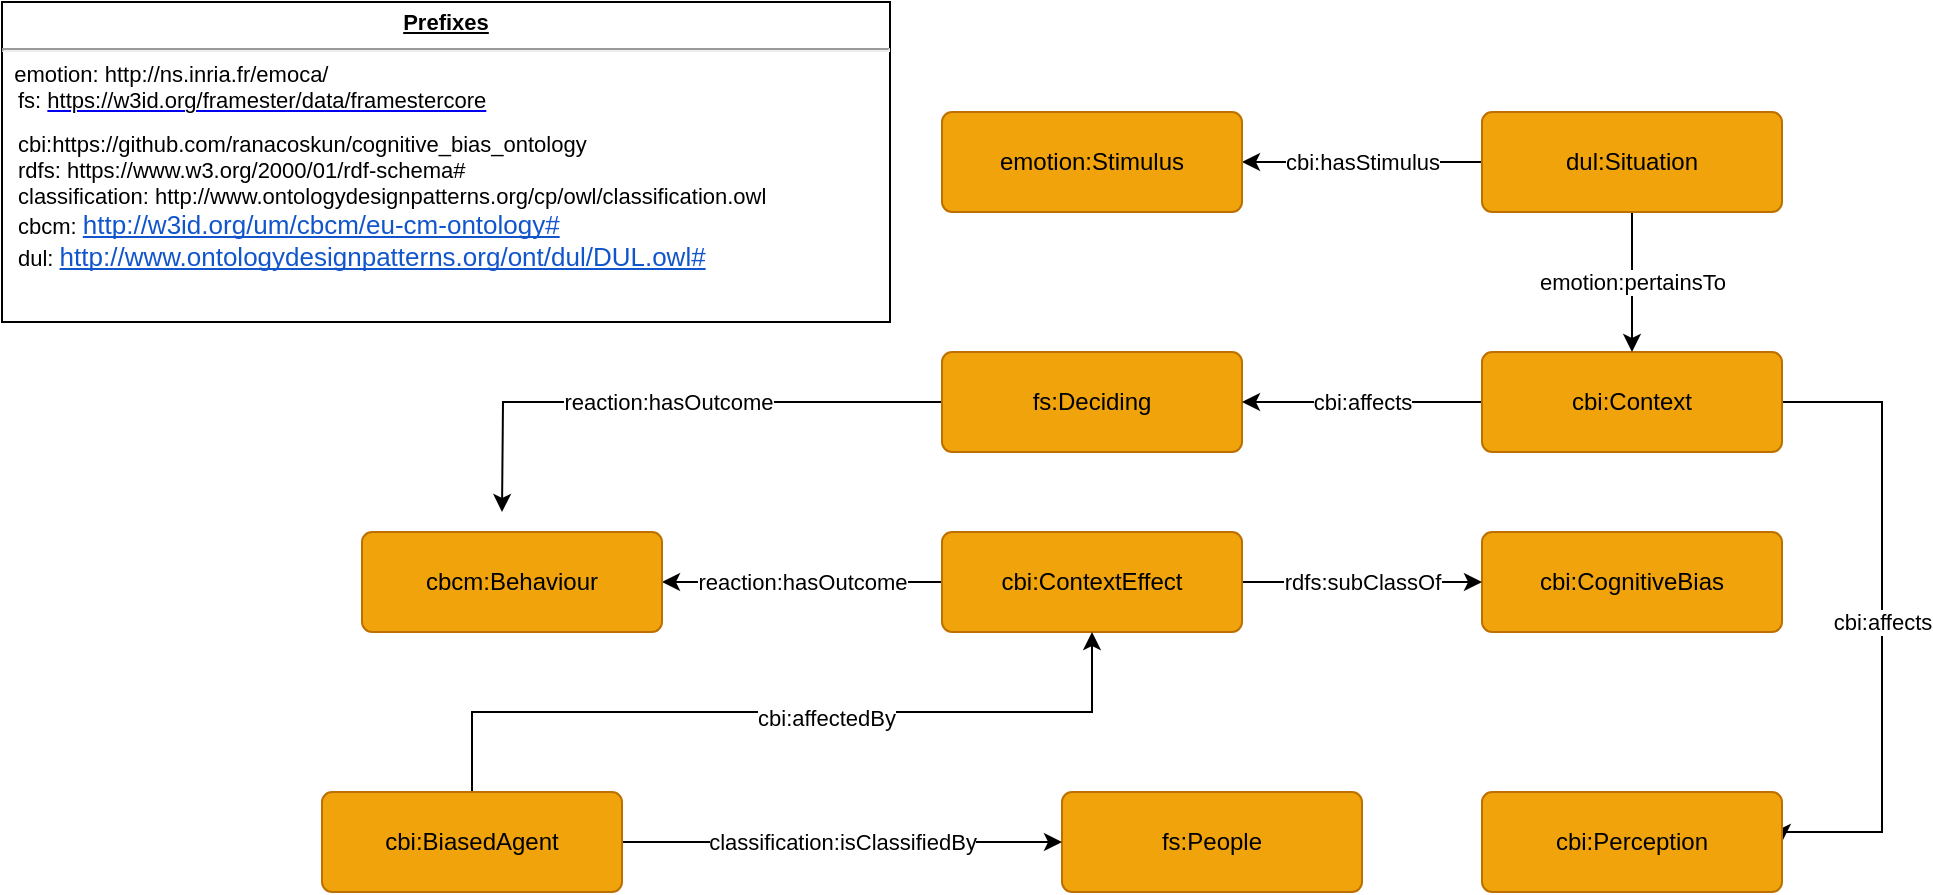 <mxfile version="23.1.5" type="device">
  <diagram name="Page-1" id="DdEg1cDVtEoIRPBLH_Wo">
    <mxGraphModel dx="1877" dy="621" grid="1" gridSize="10" guides="1" tooltips="1" connect="1" arrows="1" fold="1" page="1" pageScale="1" pageWidth="827" pageHeight="1169" math="0" shadow="0">
      <root>
        <mxCell id="0" />
        <mxCell id="1" parent="0" />
        <mxCell id="mXtGVu5ud28bIMlFbWb--1" value="cbi:CognitiveBias" style="rounded=1;arcSize=10;whiteSpace=wrap;html=1;align=center;fillColor=#f0a30a;strokeColor=#BD7000;fontColor=#000000;" parent="1" vertex="1">
          <mxGeometry x="510" y="360" width="150" height="50" as="geometry" />
        </mxCell>
        <mxCell id="mXtGVu5ud28bIMlFbWb--11" value="rdfs:subClassOf" style="edgeStyle=orthogonalEdgeStyle;rounded=0;orthogonalLoop=1;jettySize=auto;html=1;entryX=0;entryY=0.5;entryDx=0;entryDy=0;" parent="1" source="mXtGVu5ud28bIMlFbWb--4" target="mXtGVu5ud28bIMlFbWb--1" edge="1">
          <mxGeometry relative="1" as="geometry" />
        </mxCell>
        <mxCell id="mXtGVu5ud28bIMlFbWb--12" value="reaction:hasOutcome" style="edgeStyle=orthogonalEdgeStyle;rounded=0;orthogonalLoop=1;jettySize=auto;html=1;" parent="1" source="mXtGVu5ud28bIMlFbWb--4" target="mXtGVu5ud28bIMlFbWb--8" edge="1">
          <mxGeometry relative="1" as="geometry" />
        </mxCell>
        <mxCell id="mXtGVu5ud28bIMlFbWb--4" value="cbi:ContextEffect" style="rounded=1;arcSize=10;whiteSpace=wrap;html=1;align=center;fillColor=#f0a30a;strokeColor=#BD7000;fontColor=#000000;" parent="1" vertex="1">
          <mxGeometry x="240" y="360" width="150" height="50" as="geometry" />
        </mxCell>
        <mxCell id="mXtGVu5ud28bIMlFbWb--13" value="reaction:hasOutcome" style="edgeStyle=orthogonalEdgeStyle;rounded=0;orthogonalLoop=1;jettySize=auto;html=1;" parent="1" source="mXtGVu5ud28bIMlFbWb--5" edge="1">
          <mxGeometry relative="1" as="geometry">
            <mxPoint x="20" y="350" as="targetPoint" />
          </mxGeometry>
        </mxCell>
        <mxCell id="mXtGVu5ud28bIMlFbWb--5" value="fs:Deciding" style="rounded=1;arcSize=10;whiteSpace=wrap;html=1;align=center;fillColor=#f0a30a;strokeColor=#BD7000;fontColor=#000000;" parent="1" vertex="1">
          <mxGeometry x="240" y="270" width="150" height="50" as="geometry" />
        </mxCell>
        <mxCell id="mXtGVu5ud28bIMlFbWb--14" value="cbi:affects" style="edgeStyle=orthogonalEdgeStyle;rounded=0;orthogonalLoop=1;jettySize=auto;html=1;entryX=1;entryY=0.5;entryDx=0;entryDy=0;" parent="1" source="mXtGVu5ud28bIMlFbWb--6" target="mXtGVu5ud28bIMlFbWb--5" edge="1">
          <mxGeometry relative="1" as="geometry" />
        </mxCell>
        <mxCell id="mXtGVu5ud28bIMlFbWb--15" value="cbi:affects" style="edgeStyle=orthogonalEdgeStyle;rounded=0;orthogonalLoop=1;jettySize=auto;html=1;entryX=1;entryY=0.5;entryDx=0;entryDy=0;" parent="1" source="mXtGVu5ud28bIMlFbWb--6" target="mXtGVu5ud28bIMlFbWb--9" edge="1">
          <mxGeometry relative="1" as="geometry">
            <Array as="points">
              <mxPoint x="710" y="295" />
              <mxPoint x="710" y="510" />
              <mxPoint x="660" y="510" />
            </Array>
          </mxGeometry>
        </mxCell>
        <mxCell id="mXtGVu5ud28bIMlFbWb--6" value="cbi:Context" style="rounded=1;arcSize=10;whiteSpace=wrap;html=1;align=center;fillColor=#f0a30a;strokeColor=#BD7000;fontColor=#000000;" parent="1" vertex="1">
          <mxGeometry x="510" y="270" width="150" height="50" as="geometry" />
        </mxCell>
        <mxCell id="mXtGVu5ud28bIMlFbWb--16" value="emotion:pertainsTo" style="edgeStyle=orthogonalEdgeStyle;rounded=0;orthogonalLoop=1;jettySize=auto;html=1;entryX=0.5;entryY=0;entryDx=0;entryDy=0;" parent="1" source="mXtGVu5ud28bIMlFbWb--7" target="mXtGVu5ud28bIMlFbWb--6" edge="1">
          <mxGeometry relative="1" as="geometry" />
        </mxCell>
        <mxCell id="mXtGVu5ud28bIMlFbWb--17" value="cbi:hasStimulus" style="edgeStyle=orthogonalEdgeStyle;rounded=0;orthogonalLoop=1;jettySize=auto;html=1;exitX=0;exitY=0.5;exitDx=0;exitDy=0;entryX=1;entryY=0.5;entryDx=0;entryDy=0;" parent="1" source="mXtGVu5ud28bIMlFbWb--7" target="mXtGVu5ud28bIMlFbWb--10" edge="1">
          <mxGeometry relative="1" as="geometry" />
        </mxCell>
        <mxCell id="mXtGVu5ud28bIMlFbWb--7" value="dul:Situation" style="rounded=1;arcSize=10;whiteSpace=wrap;html=1;align=center;fillColor=#f0a30a;strokeColor=#BD7000;fontColor=#000000;" parent="1" vertex="1">
          <mxGeometry x="510" y="150" width="150" height="50" as="geometry" />
        </mxCell>
        <mxCell id="mXtGVu5ud28bIMlFbWb--8" value="cbcm:Behaviour" style="rounded=1;arcSize=10;whiteSpace=wrap;html=1;align=center;fillColor=#f0a30a;strokeColor=#BD7000;fontColor=#000000;" parent="1" vertex="1">
          <mxGeometry x="-50" y="360" width="150" height="50" as="geometry" />
        </mxCell>
        <mxCell id="mXtGVu5ud28bIMlFbWb--9" value="cbi:Perception" style="rounded=1;arcSize=10;whiteSpace=wrap;html=1;align=center;fillColor=#f0a30a;strokeColor=#BD7000;fontColor=#000000;" parent="1" vertex="1">
          <mxGeometry x="510" y="490" width="150" height="50" as="geometry" />
        </mxCell>
        <mxCell id="mXtGVu5ud28bIMlFbWb--10" value="emotion:Stimulus" style="rounded=1;arcSize=10;whiteSpace=wrap;html=1;align=center;fillColor=#f0a30a;strokeColor=#BD7000;fontColor=#000000;" parent="1" vertex="1">
          <mxGeometry x="240" y="150" width="150" height="50" as="geometry" />
        </mxCell>
        <mxCell id="ojo76PO1hh8cLvLY9vsM-5" value="&lt;p style=&quot;margin: 4px 0px 0px; text-decoration: underline; font-size: 11px;&quot;&gt;&lt;b&gt;&lt;font style=&quot;font-size: 11px;&quot;&gt;Prefixes&lt;/font&gt;&lt;/b&gt;&lt;/p&gt;&lt;hr style=&quot;font-size: 11px;&quot;&gt;&lt;div style=&quot;text-align: left; font-size: 11px;&quot;&gt;&lt;span style=&quot;background-color: initial;&quot;&gt;&lt;font style=&quot;font-size: 11px;&quot;&gt;&amp;nbsp; emotion: http://ns.inria.fr/emoca/&lt;/font&gt;&lt;/span&gt;&lt;/div&gt;&lt;p style=&quot;text-align: left; margin: 0px 0px 0px 8px; font-size: 11px;&quot;&gt;&lt;font style=&quot;font-size: 11px;&quot;&gt;&lt;span style=&quot;background-color: initial;&quot;&gt;fs:&amp;nbsp;&lt;/span&gt;&lt;a href=&quot;https://w3id.org/framester/data/framestercore/Preference&quot; class=&quot;iri&quot; style=&quot;background: transparent; margin: 0px 8px 8px 0px; padding: 0px; vertical-align: baseline; display: inline-block;&quot;&gt;&lt;font color=&quot;#000000&quot; style=&quot;font-size: 11px;&quot;&gt;https://w3id.org/framester/data/framestercore&lt;/font&gt;&lt;/a&gt;&lt;br&gt;&lt;/font&gt;&lt;/p&gt;&lt;p style=&quot;text-align: left; margin: 0px 0px 0px 8px; font-size: 11px;&quot;&gt;&lt;font style=&quot;font-size: 11px;&quot;&gt;cbi:&lt;/font&gt;&lt;span style=&quot;background-color: initial;&quot;&gt;https://github.com/ranacoskun/cognitive_bias_ontology&lt;/span&gt;&lt;span style=&quot;background-color: initial;&quot;&gt;&amp;nbsp;&lt;/span&gt;&lt;/p&gt;&lt;p style=&quot;text-align: left; margin: 0px 0px 0px 8px; font-size: 11px;&quot;&gt;&lt;font style=&quot;font-size: 11px;&quot;&gt;rdfs: https://www.w3.org/2000/01/rdf-schema#&lt;/font&gt;&lt;/p&gt;&lt;p style=&quot;text-align: left; margin: 0px 0px 0px 8px; font-size: 11px;&quot;&gt;&lt;font style=&quot;font-size: 11px;&quot;&gt;&lt;span style=&quot;background-color: initial;&quot;&gt;classification:&amp;nbsp;http://www.ontologydesignpatterns.org/cp/owl/classification.owl&amp;nbsp;&lt;/span&gt;&lt;/font&gt;&lt;/p&gt;&lt;p style=&quot;text-align: left; margin: 0px 0px 0px 8px; font-size: 11px;&quot;&gt;&lt;font style=&quot;font-size: 11px;&quot;&gt;cbcm: &lt;a style=&quot;color: rgb(17, 85, 204); font-family: Arial; font-size: 13px; text-decoration-skip-ink: none;&quot; class=&quot;waffle-rich-text-link&quot; href=&quot;http://w3id.org/um/cbcm/eu-cm-ontology#Behaviour&quot;&gt;http://w3id.org/um/cbcm/eu-cm-ontology#&lt;/a&gt;&lt;span style=&quot;background-color: initial;&quot;&gt;&lt;br&gt;&lt;/span&gt;&lt;/font&gt;&lt;/p&gt;&lt;p style=&quot;text-align: left; margin: 0px 0px 0px 8px; font-size: 11px;&quot;&gt;dul: &lt;a style=&quot;color: rgb(17, 85, 204); font-family: Arial; font-size: 13px; text-decoration-skip-ink: none;&quot; class=&quot;waffle-rich-text-link&quot; href=&quot;http://www.ontologydesignpatterns.org/ont/dul/DUL.owl#&quot;&gt;http://www.ontologydesignpatterns.org/ont/dul/DUL.owl#&lt;/a&gt;&lt;br&gt;&lt;/p&gt;" style="verticalAlign=top;align=center;overflow=fill;html=1;whiteSpace=wrap;" parent="1" vertex="1">
          <mxGeometry x="-230" y="95" width="444" height="160" as="geometry" />
        </mxCell>
        <mxCell id="ojo76PO1hh8cLvLY9vsM-6" value="fs:People" style="rounded=1;arcSize=10;whiteSpace=wrap;html=1;align=center;fillColor=#f0a30a;strokeColor=#BD7000;fontColor=#000000;" parent="1" vertex="1">
          <mxGeometry x="300" y="490" width="150" height="50" as="geometry" />
        </mxCell>
        <mxCell id="ojo76PO1hh8cLvLY9vsM-7" value="classification:isClassifiedBy" style="edgeStyle=orthogonalEdgeStyle;rounded=0;orthogonalLoop=1;jettySize=auto;html=1;exitX=1;exitY=0.5;exitDx=0;exitDy=0;entryX=0;entryY=0.5;entryDx=0;entryDy=0;" parent="1" source="ojo76PO1hh8cLvLY9vsM-8" target="ojo76PO1hh8cLvLY9vsM-6" edge="1">
          <mxGeometry relative="1" as="geometry" />
        </mxCell>
        <mxCell id="ojo76PO1hh8cLvLY9vsM-9" style="edgeStyle=orthogonalEdgeStyle;rounded=0;orthogonalLoop=1;jettySize=auto;html=1;exitX=0.5;exitY=0;exitDx=0;exitDy=0;" parent="1" source="ojo76PO1hh8cLvLY9vsM-8" target="mXtGVu5ud28bIMlFbWb--4" edge="1">
          <mxGeometry relative="1" as="geometry" />
        </mxCell>
        <mxCell id="ojo76PO1hh8cLvLY9vsM-10" value="cbi:affectedBy" style="edgeLabel;html=1;align=center;verticalAlign=middle;resizable=0;points=[];" parent="ojo76PO1hh8cLvLY9vsM-9" vertex="1" connectable="0">
          <mxGeometry x="0.11" y="-3" relative="1" as="geometry">
            <mxPoint as="offset" />
          </mxGeometry>
        </mxCell>
        <mxCell id="ojo76PO1hh8cLvLY9vsM-8" value="cbi:BiasedAgent" style="rounded=1;arcSize=10;whiteSpace=wrap;html=1;align=center;fillColor=#f0a30a;strokeColor=#BD7000;fontColor=#000000;" parent="1" vertex="1">
          <mxGeometry x="-70" y="490" width="150" height="50" as="geometry" />
        </mxCell>
      </root>
    </mxGraphModel>
  </diagram>
</mxfile>
